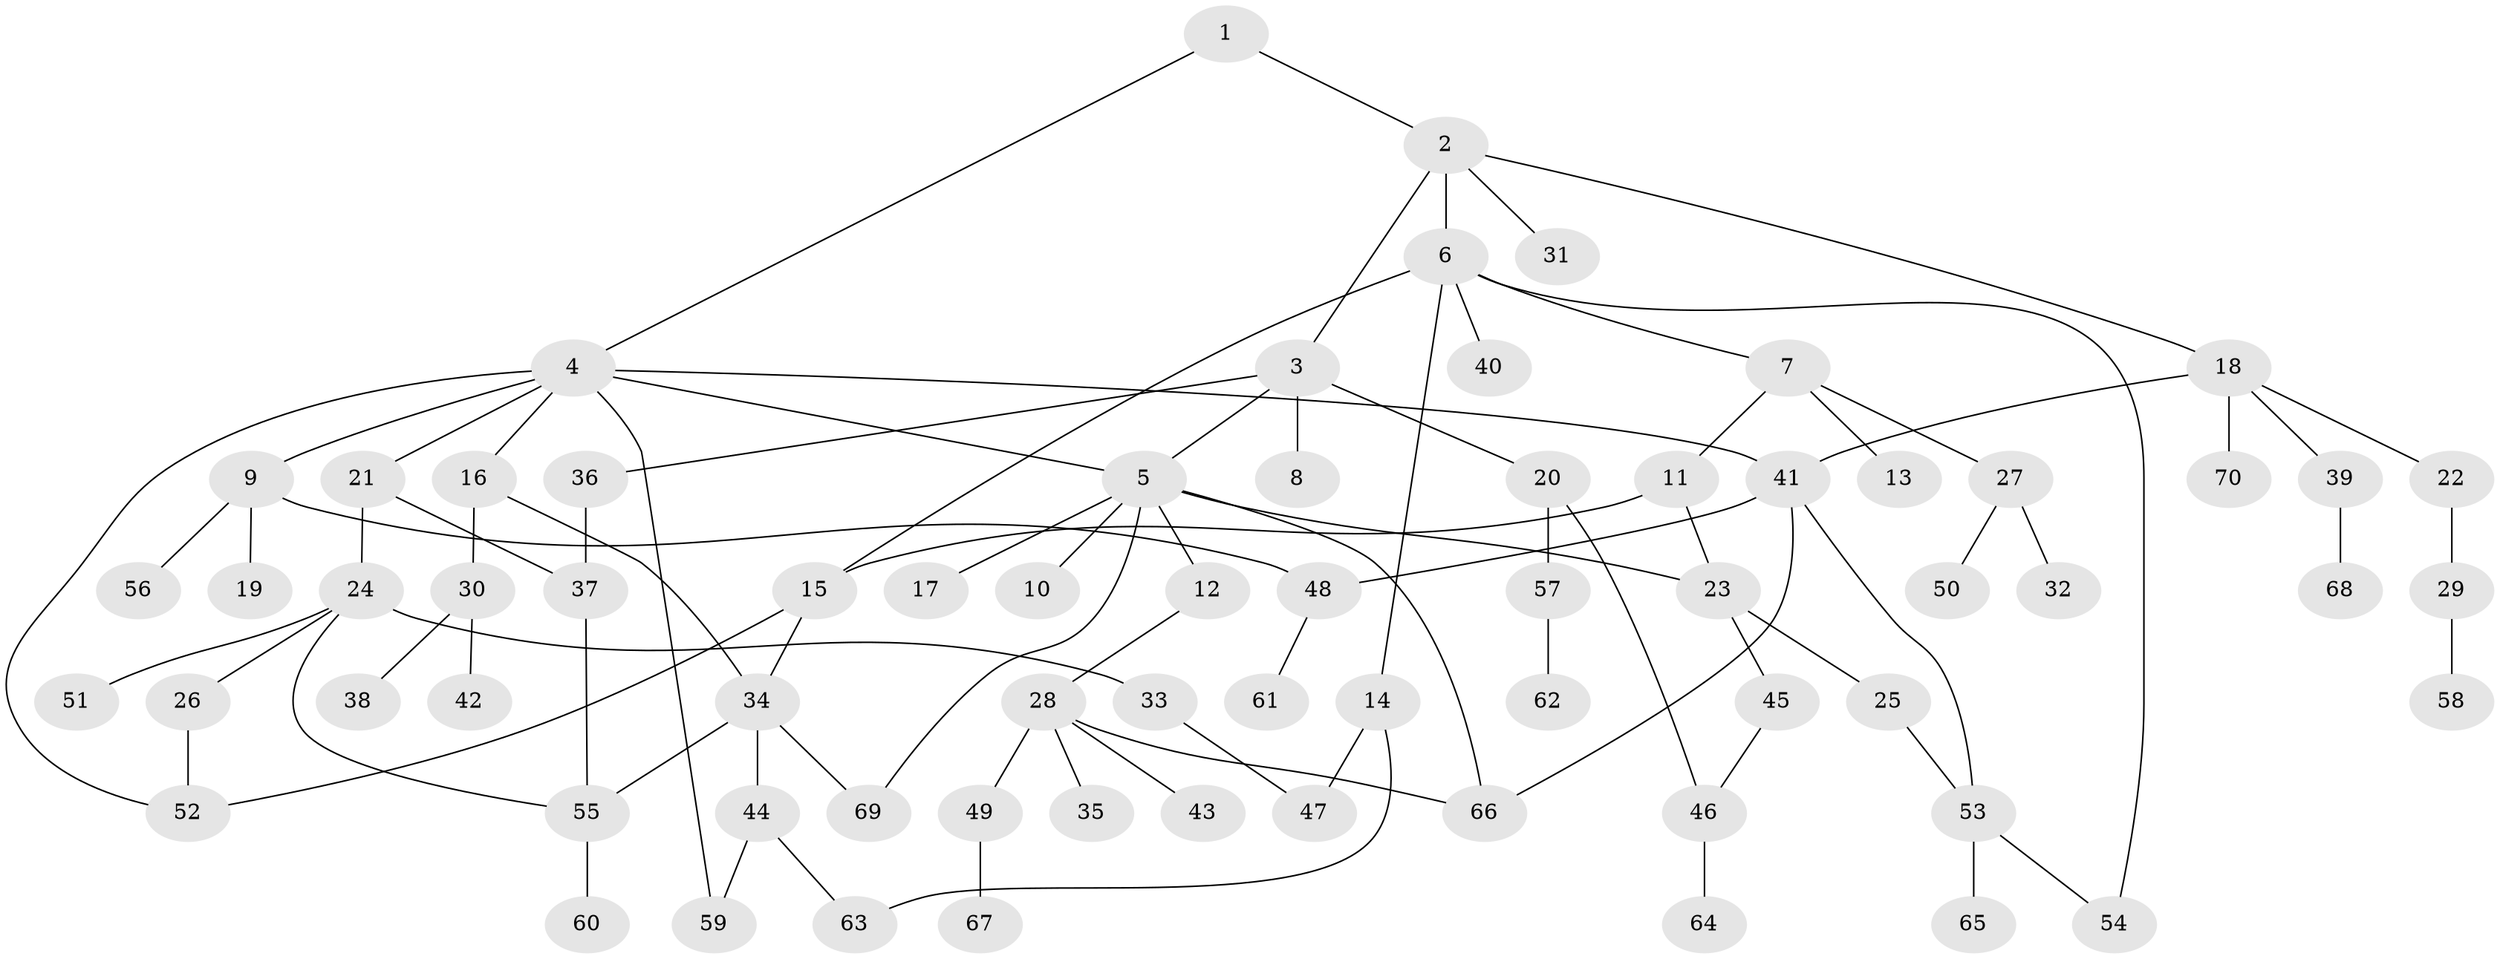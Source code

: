 // coarse degree distribution, {3: 0.22857142857142856, 8: 0.02857142857142857, 6: 0.08571428571428572, 4: 0.14285714285714285, 2: 0.17142857142857143, 5: 0.08571428571428572, 1: 0.2571428571428571}
// Generated by graph-tools (version 1.1) at 2025/36/03/04/25 23:36:11]
// undirected, 70 vertices, 89 edges
graph export_dot {
  node [color=gray90,style=filled];
  1;
  2;
  3;
  4;
  5;
  6;
  7;
  8;
  9;
  10;
  11;
  12;
  13;
  14;
  15;
  16;
  17;
  18;
  19;
  20;
  21;
  22;
  23;
  24;
  25;
  26;
  27;
  28;
  29;
  30;
  31;
  32;
  33;
  34;
  35;
  36;
  37;
  38;
  39;
  40;
  41;
  42;
  43;
  44;
  45;
  46;
  47;
  48;
  49;
  50;
  51;
  52;
  53;
  54;
  55;
  56;
  57;
  58;
  59;
  60;
  61;
  62;
  63;
  64;
  65;
  66;
  67;
  68;
  69;
  70;
  1 -- 2;
  1 -- 4;
  2 -- 3;
  2 -- 6;
  2 -- 18;
  2 -- 31;
  3 -- 5;
  3 -- 8;
  3 -- 20;
  3 -- 36;
  4 -- 9;
  4 -- 16;
  4 -- 21;
  4 -- 59;
  4 -- 41;
  4 -- 5;
  4 -- 52;
  5 -- 10;
  5 -- 12;
  5 -- 17;
  5 -- 23;
  5 -- 69;
  5 -- 66;
  6 -- 7;
  6 -- 14;
  6 -- 15;
  6 -- 40;
  6 -- 54;
  7 -- 11;
  7 -- 13;
  7 -- 27;
  9 -- 19;
  9 -- 56;
  9 -- 48;
  11 -- 15;
  11 -- 23;
  12 -- 28;
  14 -- 47;
  14 -- 63;
  15 -- 52;
  15 -- 34;
  16 -- 30;
  16 -- 34;
  18 -- 22;
  18 -- 39;
  18 -- 41;
  18 -- 70;
  20 -- 46;
  20 -- 57;
  21 -- 24;
  21 -- 37;
  22 -- 29;
  23 -- 25;
  23 -- 45;
  24 -- 26;
  24 -- 33;
  24 -- 51;
  24 -- 55;
  25 -- 53;
  26 -- 52;
  27 -- 32;
  27 -- 50;
  28 -- 35;
  28 -- 43;
  28 -- 49;
  28 -- 66;
  29 -- 58;
  30 -- 38;
  30 -- 42;
  33 -- 47;
  34 -- 44;
  34 -- 55;
  34 -- 69;
  36 -- 37;
  37 -- 55;
  39 -- 68;
  41 -- 48;
  41 -- 53;
  41 -- 66;
  44 -- 63;
  44 -- 59;
  45 -- 46;
  46 -- 64;
  48 -- 61;
  49 -- 67;
  53 -- 65;
  53 -- 54;
  55 -- 60;
  57 -- 62;
}
